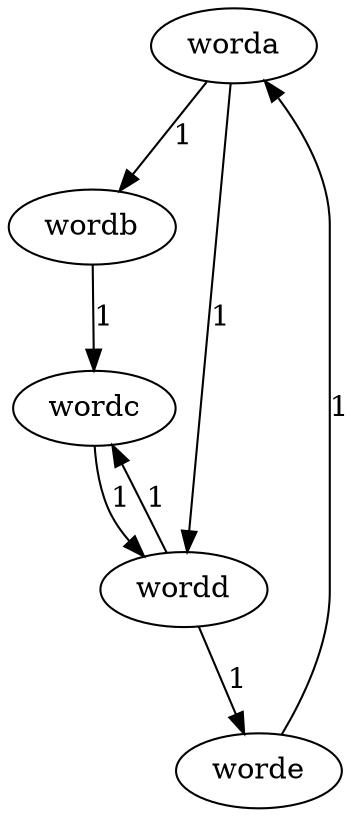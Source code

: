 digraph G {
worda -> wordb [label="1"];
worda -> wordd [label="1"];
wordc -> wordd [label="1"];
wordb -> wordc [label="1"];
worde -> worda [label="1"];
wordd -> wordc [label="1"];
wordd -> worde [label="1"];
}

